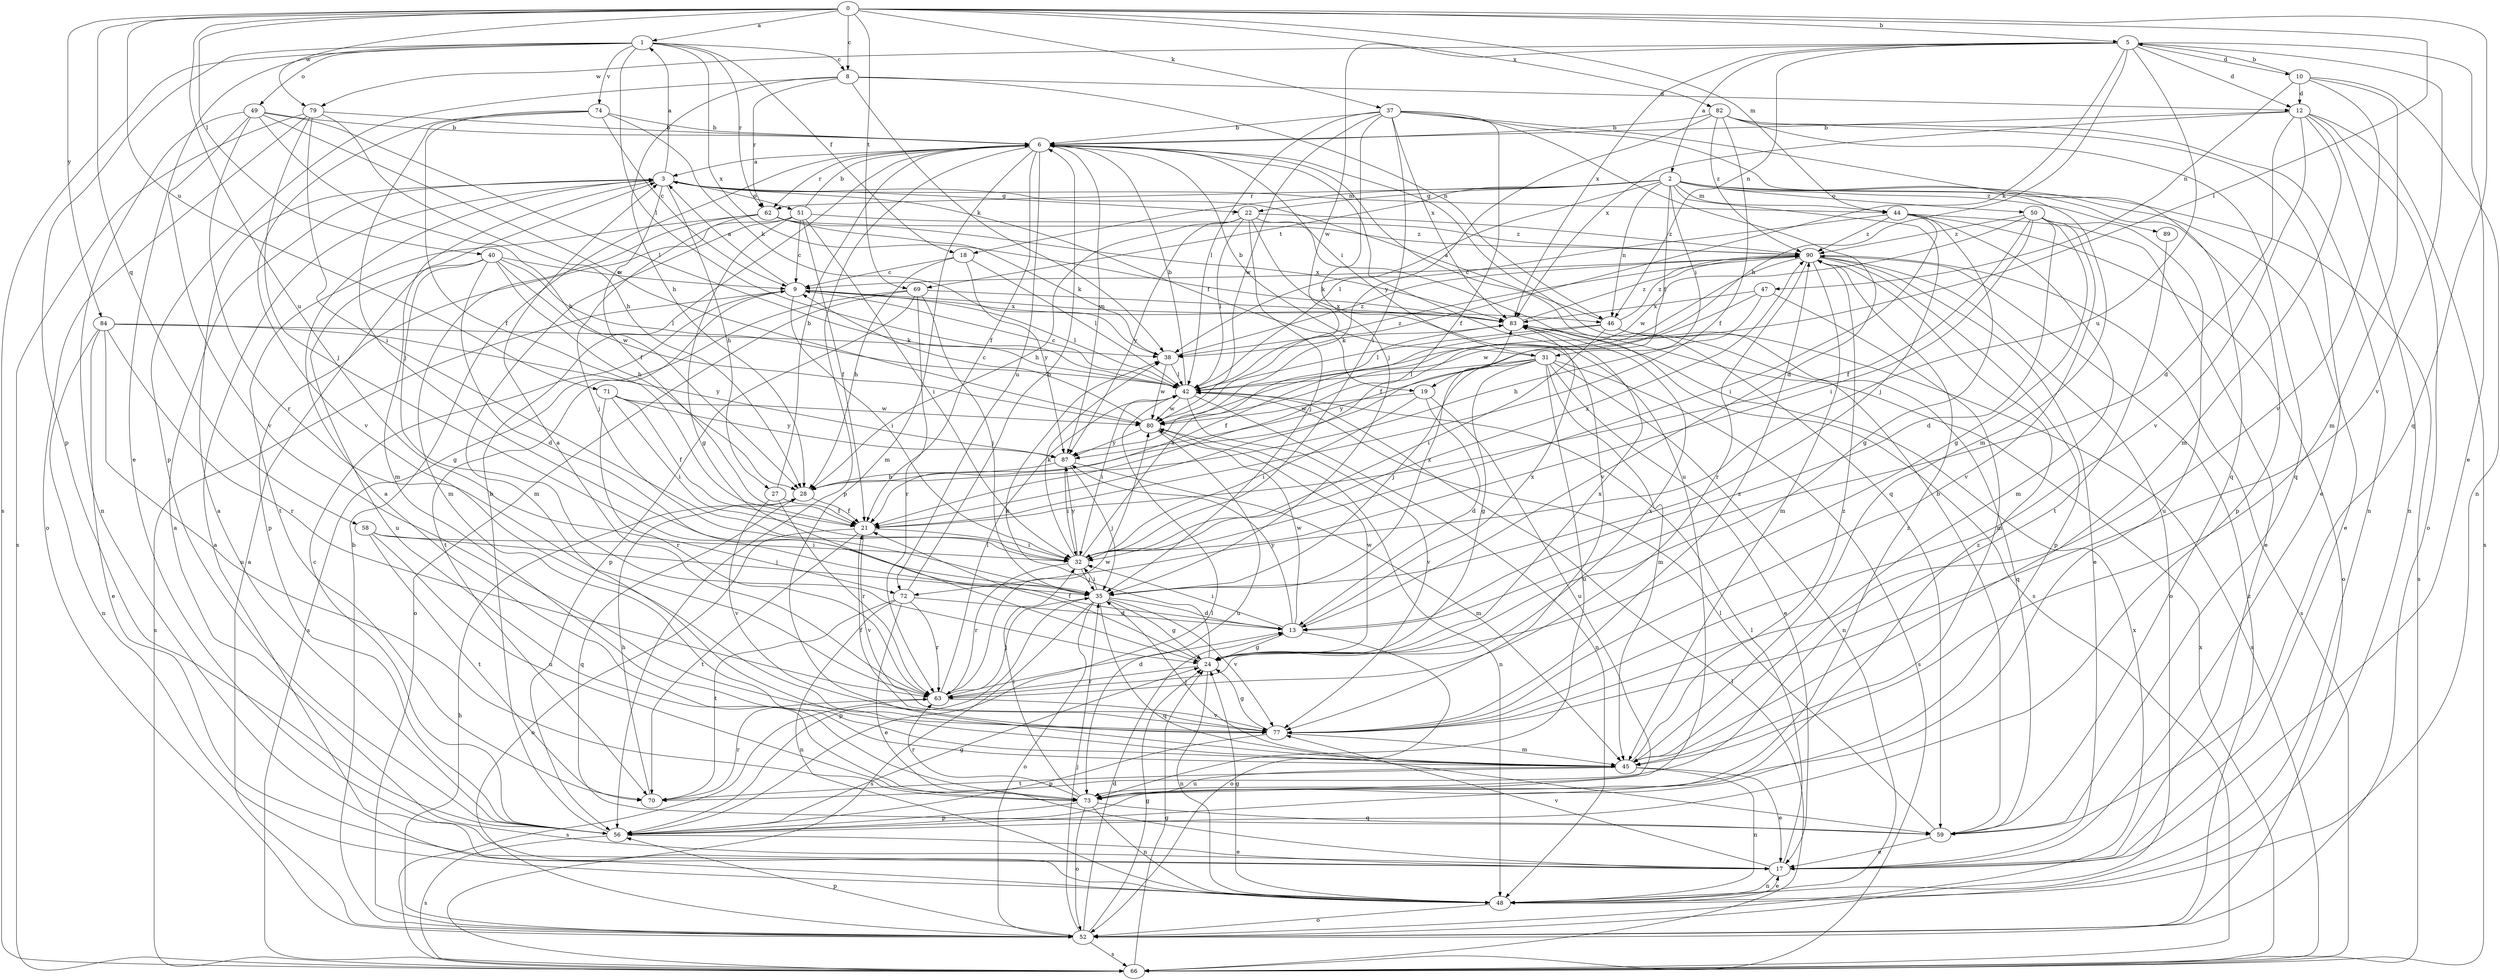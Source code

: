 strict digraph  {
0;
1;
2;
3;
5;
6;
8;
9;
10;
12;
13;
17;
18;
19;
21;
22;
24;
27;
28;
31;
32;
35;
37;
38;
40;
42;
44;
45;
46;
47;
48;
49;
50;
51;
52;
56;
58;
59;
62;
63;
66;
69;
70;
71;
72;
73;
74;
77;
79;
80;
82;
83;
84;
87;
89;
90;
0 -> 1  [label=a];
0 -> 5  [label=b];
0 -> 8  [label=c];
0 -> 37  [label=k];
0 -> 40  [label=l];
0 -> 42  [label=l];
0 -> 44  [label=m];
0 -> 58  [label=q];
0 -> 59  [label=q];
0 -> 69  [label=t];
0 -> 71  [label=u];
0 -> 72  [label=u];
0 -> 79  [label=w];
0 -> 82  [label=x];
0 -> 84  [label=y];
1 -> 8  [label=c];
1 -> 17  [label=e];
1 -> 18  [label=f];
1 -> 42  [label=l];
1 -> 49  [label=o];
1 -> 56  [label=p];
1 -> 62  [label=r];
1 -> 66  [label=s];
1 -> 74  [label=v];
1 -> 83  [label=x];
2 -> 17  [label=e];
2 -> 18  [label=f];
2 -> 19  [label=f];
2 -> 22  [label=g];
2 -> 31  [label=i];
2 -> 35  [label=j];
2 -> 42  [label=l];
2 -> 44  [label=m];
2 -> 46  [label=n];
2 -> 50  [label=o];
2 -> 56  [label=p];
2 -> 62  [label=r];
2 -> 66  [label=s];
2 -> 69  [label=t];
2 -> 89  [label=z];
3 -> 1  [label=a];
3 -> 19  [label=f];
3 -> 21  [label=f];
3 -> 22  [label=g];
3 -> 27  [label=h];
3 -> 44  [label=m];
3 -> 45  [label=m];
3 -> 51  [label=o];
5 -> 2  [label=a];
5 -> 10  [label=d];
5 -> 12  [label=d];
5 -> 17  [label=e];
5 -> 28  [label=h];
5 -> 38  [label=k];
5 -> 46  [label=n];
5 -> 72  [label=u];
5 -> 77  [label=v];
5 -> 79  [label=w];
5 -> 80  [label=w];
5 -> 83  [label=x];
6 -> 3  [label=a];
6 -> 21  [label=f];
6 -> 31  [label=i];
6 -> 45  [label=m];
6 -> 56  [label=p];
6 -> 59  [label=q];
6 -> 62  [label=r];
6 -> 72  [label=u];
6 -> 73  [label=u];
6 -> 87  [label=y];
8 -> 12  [label=d];
8 -> 28  [label=h];
8 -> 38  [label=k];
8 -> 46  [label=n];
8 -> 56  [label=p];
8 -> 62  [label=r];
9 -> 3  [label=a];
9 -> 32  [label=i];
9 -> 42  [label=l];
9 -> 46  [label=n];
9 -> 66  [label=s];
9 -> 70  [label=t];
9 -> 83  [label=x];
10 -> 5  [label=b];
10 -> 12  [label=d];
10 -> 45  [label=m];
10 -> 47  [label=n];
10 -> 48  [label=n];
10 -> 77  [label=v];
12 -> 6  [label=b];
12 -> 13  [label=d];
12 -> 45  [label=m];
12 -> 48  [label=n];
12 -> 52  [label=o];
12 -> 66  [label=s];
12 -> 77  [label=v];
12 -> 83  [label=x];
13 -> 24  [label=g];
13 -> 32  [label=i];
13 -> 52  [label=o];
13 -> 80  [label=w];
13 -> 83  [label=x];
13 -> 87  [label=y];
17 -> 3  [label=a];
17 -> 42  [label=l];
17 -> 48  [label=n];
17 -> 77  [label=v];
18 -> 9  [label=c];
18 -> 28  [label=h];
18 -> 42  [label=l];
18 -> 87  [label=y];
19 -> 13  [label=d];
19 -> 32  [label=i];
19 -> 73  [label=u];
19 -> 80  [label=w];
21 -> 32  [label=i];
21 -> 52  [label=o];
21 -> 70  [label=t];
21 -> 77  [label=v];
22 -> 28  [label=h];
22 -> 35  [label=j];
22 -> 42  [label=l];
22 -> 66  [label=s];
22 -> 77  [label=v];
22 -> 87  [label=y];
22 -> 90  [label=z];
24 -> 21  [label=f];
24 -> 38  [label=k];
24 -> 48  [label=n];
24 -> 63  [label=r];
24 -> 80  [label=w];
24 -> 83  [label=x];
27 -> 6  [label=b];
27 -> 21  [label=f];
27 -> 63  [label=r];
27 -> 77  [label=v];
28 -> 21  [label=f];
28 -> 59  [label=q];
31 -> 6  [label=b];
31 -> 17  [label=e];
31 -> 24  [label=g];
31 -> 35  [label=j];
31 -> 42  [label=l];
31 -> 45  [label=m];
31 -> 48  [label=n];
31 -> 66  [label=s];
31 -> 73  [label=u];
31 -> 87  [label=y];
32 -> 35  [label=j];
32 -> 38  [label=k];
32 -> 63  [label=r];
32 -> 83  [label=x];
32 -> 87  [label=y];
32 -> 90  [label=z];
35 -> 13  [label=d];
35 -> 24  [label=g];
35 -> 32  [label=i];
35 -> 52  [label=o];
35 -> 56  [label=p];
35 -> 59  [label=q];
35 -> 66  [label=s];
35 -> 77  [label=v];
35 -> 83  [label=x];
37 -> 6  [label=b];
37 -> 13  [label=d];
37 -> 21  [label=f];
37 -> 32  [label=i];
37 -> 35  [label=j];
37 -> 42  [label=l];
37 -> 45  [label=m];
37 -> 59  [label=q];
37 -> 80  [label=w];
37 -> 83  [label=x];
38 -> 42  [label=l];
38 -> 80  [label=w];
38 -> 90  [label=z];
40 -> 9  [label=c];
40 -> 13  [label=d];
40 -> 24  [label=g];
40 -> 28  [label=h];
40 -> 42  [label=l];
40 -> 73  [label=u];
40 -> 80  [label=w];
42 -> 6  [label=b];
42 -> 9  [label=c];
42 -> 32  [label=i];
42 -> 48  [label=n];
42 -> 77  [label=v];
42 -> 80  [label=w];
42 -> 90  [label=z];
44 -> 17  [label=e];
44 -> 24  [label=g];
44 -> 32  [label=i];
44 -> 38  [label=k];
44 -> 45  [label=m];
44 -> 52  [label=o];
44 -> 90  [label=z];
45 -> 17  [label=e];
45 -> 35  [label=j];
45 -> 48  [label=n];
45 -> 70  [label=t];
45 -> 73  [label=u];
45 -> 90  [label=z];
46 -> 3  [label=a];
46 -> 21  [label=f];
46 -> 32  [label=i];
46 -> 42  [label=l];
46 -> 59  [label=q];
46 -> 66  [label=s];
46 -> 90  [label=z];
47 -> 28  [label=h];
47 -> 45  [label=m];
47 -> 80  [label=w];
47 -> 83  [label=x];
48 -> 3  [label=a];
48 -> 17  [label=e];
48 -> 24  [label=g];
48 -> 52  [label=o];
49 -> 6  [label=b];
49 -> 28  [label=h];
49 -> 42  [label=l];
49 -> 48  [label=n];
49 -> 63  [label=r];
49 -> 77  [label=v];
49 -> 80  [label=w];
50 -> 13  [label=d];
50 -> 21  [label=f];
50 -> 24  [label=g];
50 -> 32  [label=i];
50 -> 73  [label=u];
50 -> 77  [label=v];
50 -> 80  [label=w];
50 -> 90  [label=z];
51 -> 6  [label=b];
51 -> 9  [label=c];
51 -> 21  [label=f];
51 -> 24  [label=g];
51 -> 32  [label=i];
51 -> 45  [label=m];
51 -> 56  [label=p];
51 -> 90  [label=z];
52 -> 3  [label=a];
52 -> 6  [label=b];
52 -> 13  [label=d];
52 -> 24  [label=g];
52 -> 28  [label=h];
52 -> 35  [label=j];
52 -> 56  [label=p];
52 -> 66  [label=s];
52 -> 83  [label=x];
52 -> 90  [label=z];
56 -> 3  [label=a];
56 -> 6  [label=b];
56 -> 9  [label=c];
56 -> 17  [label=e];
56 -> 24  [label=g];
56 -> 42  [label=l];
56 -> 66  [label=s];
56 -> 90  [label=z];
58 -> 32  [label=i];
58 -> 35  [label=j];
58 -> 70  [label=t];
58 -> 73  [label=u];
59 -> 6  [label=b];
59 -> 17  [label=e];
59 -> 42  [label=l];
62 -> 35  [label=j];
62 -> 38  [label=k];
62 -> 45  [label=m];
62 -> 70  [label=t];
62 -> 83  [label=x];
62 -> 90  [label=z];
63 -> 3  [label=a];
63 -> 13  [label=d];
63 -> 35  [label=j];
63 -> 42  [label=l];
63 -> 66  [label=s];
63 -> 77  [label=v];
63 -> 80  [label=w];
63 -> 83  [label=x];
66 -> 24  [label=g];
66 -> 42  [label=l];
66 -> 83  [label=x];
69 -> 35  [label=j];
69 -> 52  [label=o];
69 -> 56  [label=p];
69 -> 63  [label=r];
69 -> 66  [label=s];
69 -> 83  [label=x];
70 -> 28  [label=h];
70 -> 63  [label=r];
71 -> 21  [label=f];
71 -> 32  [label=i];
71 -> 63  [label=r];
71 -> 80  [label=w];
71 -> 87  [label=y];
72 -> 6  [label=b];
72 -> 13  [label=d];
72 -> 17  [label=e];
72 -> 48  [label=n];
72 -> 63  [label=r];
72 -> 70  [label=t];
73 -> 3  [label=a];
73 -> 32  [label=i];
73 -> 48  [label=n];
73 -> 52  [label=o];
73 -> 56  [label=p];
73 -> 59  [label=q];
73 -> 63  [label=r];
73 -> 90  [label=z];
74 -> 6  [label=b];
74 -> 9  [label=c];
74 -> 21  [label=f];
74 -> 35  [label=j];
74 -> 38  [label=k];
74 -> 77  [label=v];
77 -> 21  [label=f];
77 -> 24  [label=g];
77 -> 45  [label=m];
77 -> 56  [label=p];
77 -> 90  [label=z];
79 -> 6  [label=b];
79 -> 28  [label=h];
79 -> 32  [label=i];
79 -> 35  [label=j];
79 -> 52  [label=o];
79 -> 66  [label=s];
80 -> 9  [label=c];
80 -> 48  [label=n];
80 -> 73  [label=u];
80 -> 87  [label=y];
82 -> 6  [label=b];
82 -> 17  [label=e];
82 -> 21  [label=f];
82 -> 48  [label=n];
82 -> 59  [label=q];
82 -> 87  [label=y];
82 -> 90  [label=z];
83 -> 38  [label=k];
83 -> 90  [label=z];
84 -> 17  [label=e];
84 -> 38  [label=k];
84 -> 48  [label=n];
84 -> 63  [label=r];
84 -> 73  [label=u];
84 -> 87  [label=y];
87 -> 28  [label=h];
87 -> 32  [label=i];
87 -> 35  [label=j];
87 -> 45  [label=m];
89 -> 70  [label=t];
90 -> 9  [label=c];
90 -> 17  [label=e];
90 -> 21  [label=f];
90 -> 45  [label=m];
90 -> 52  [label=o];
90 -> 56  [label=p];
90 -> 63  [label=r];
90 -> 66  [label=s];
}
